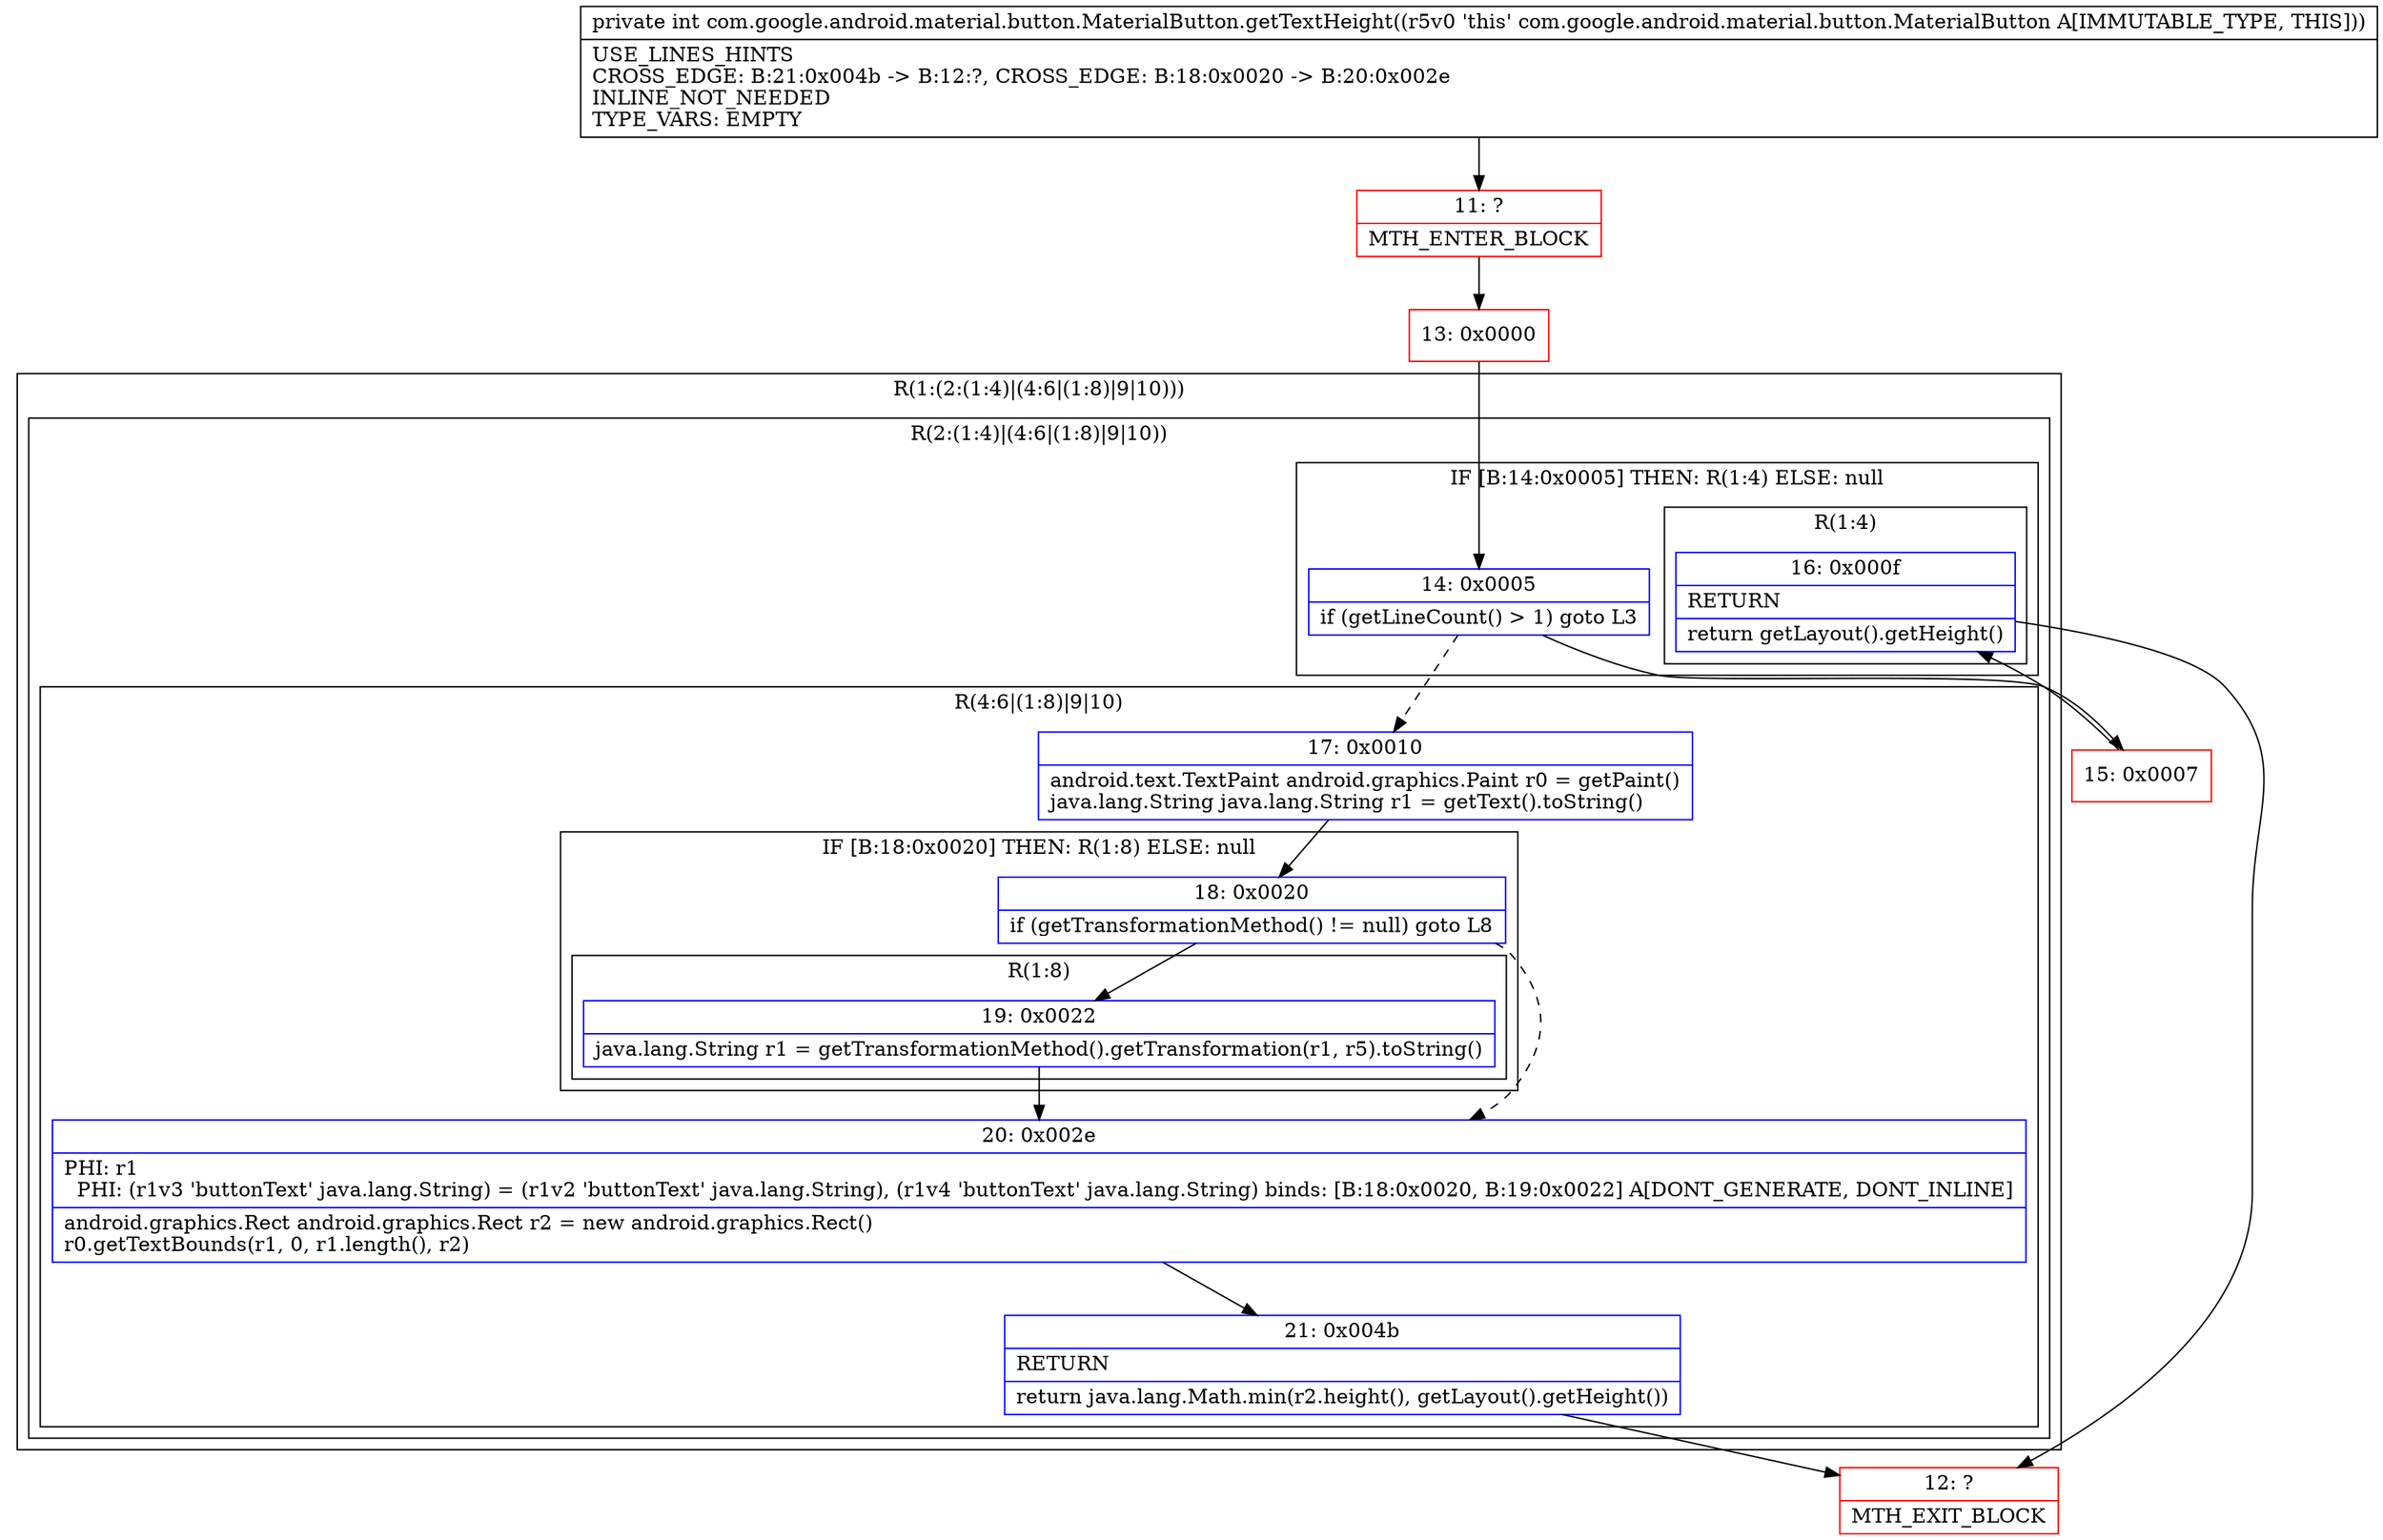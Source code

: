digraph "CFG forcom.google.android.material.button.MaterialButton.getTextHeight()I" {
subgraph cluster_Region_1079207044 {
label = "R(1:(2:(1:4)|(4:6|(1:8)|9|10)))";
node [shape=record,color=blue];
subgraph cluster_Region_802384601 {
label = "R(2:(1:4)|(4:6|(1:8)|9|10))";
node [shape=record,color=blue];
subgraph cluster_IfRegion_1698062738 {
label = "IF [B:14:0x0005] THEN: R(1:4) ELSE: null";
node [shape=record,color=blue];
Node_14 [shape=record,label="{14\:\ 0x0005|if (getLineCount() \> 1) goto L3\l}"];
subgraph cluster_Region_1087555982 {
label = "R(1:4)";
node [shape=record,color=blue];
Node_16 [shape=record,label="{16\:\ 0x000f|RETURN\l|return getLayout().getHeight()\l}"];
}
}
subgraph cluster_Region_1104324330 {
label = "R(4:6|(1:8)|9|10)";
node [shape=record,color=blue];
Node_17 [shape=record,label="{17\:\ 0x0010|android.text.TextPaint android.graphics.Paint r0 = getPaint()\ljava.lang.String java.lang.String r1 = getText().toString()\l}"];
subgraph cluster_IfRegion_461300308 {
label = "IF [B:18:0x0020] THEN: R(1:8) ELSE: null";
node [shape=record,color=blue];
Node_18 [shape=record,label="{18\:\ 0x0020|if (getTransformationMethod() != null) goto L8\l}"];
subgraph cluster_Region_267957499 {
label = "R(1:8)";
node [shape=record,color=blue];
Node_19 [shape=record,label="{19\:\ 0x0022|java.lang.String r1 = getTransformationMethod().getTransformation(r1, r5).toString()\l}"];
}
}
Node_20 [shape=record,label="{20\:\ 0x002e|PHI: r1 \l  PHI: (r1v3 'buttonText' java.lang.String) = (r1v2 'buttonText' java.lang.String), (r1v4 'buttonText' java.lang.String) binds: [B:18:0x0020, B:19:0x0022] A[DONT_GENERATE, DONT_INLINE]\l|android.graphics.Rect android.graphics.Rect r2 = new android.graphics.Rect()\lr0.getTextBounds(r1, 0, r1.length(), r2)\l}"];
Node_21 [shape=record,label="{21\:\ 0x004b|RETURN\l|return java.lang.Math.min(r2.height(), getLayout().getHeight())\l}"];
}
}
}
Node_11 [shape=record,color=red,label="{11\:\ ?|MTH_ENTER_BLOCK\l}"];
Node_13 [shape=record,color=red,label="{13\:\ 0x0000}"];
Node_15 [shape=record,color=red,label="{15\:\ 0x0007}"];
Node_12 [shape=record,color=red,label="{12\:\ ?|MTH_EXIT_BLOCK\l}"];
MethodNode[shape=record,label="{private int com.google.android.material.button.MaterialButton.getTextHeight((r5v0 'this' com.google.android.material.button.MaterialButton A[IMMUTABLE_TYPE, THIS]))  | USE_LINES_HINTS\lCROSS_EDGE: B:21:0x004b \-\> B:12:?, CROSS_EDGE: B:18:0x0020 \-\> B:20:0x002e\lINLINE_NOT_NEEDED\lTYPE_VARS: EMPTY\l}"];
MethodNode -> Node_11;Node_14 -> Node_15;
Node_14 -> Node_17[style=dashed];
Node_16 -> Node_12;
Node_17 -> Node_18;
Node_18 -> Node_19;
Node_18 -> Node_20[style=dashed];
Node_19 -> Node_20;
Node_20 -> Node_21;
Node_21 -> Node_12;
Node_11 -> Node_13;
Node_13 -> Node_14;
Node_15 -> Node_16;
}

